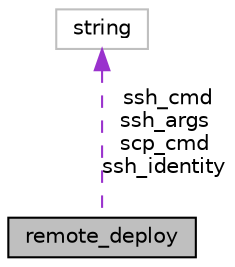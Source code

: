 digraph "remote_deploy"
{
  edge [fontname="Helvetica",fontsize="10",labelfontname="Helvetica",labelfontsize="10"];
  node [fontname="Helvetica",fontsize="10",shape=record];
  Node1 [label="remote_deploy",height=0.2,width=0.4,color="black", fillcolor="grey75", style="filled", fontcolor="black"];
  Node2 -> Node1 [dir="back",color="darkorchid3",fontsize="10",style="dashed",label=" ssh_cmd\nssh_args\nscp_cmd\nssh_identity" ];
  Node2 [label="string",height=0.2,width=0.4,color="grey75", fillcolor="white", style="filled"];
}
